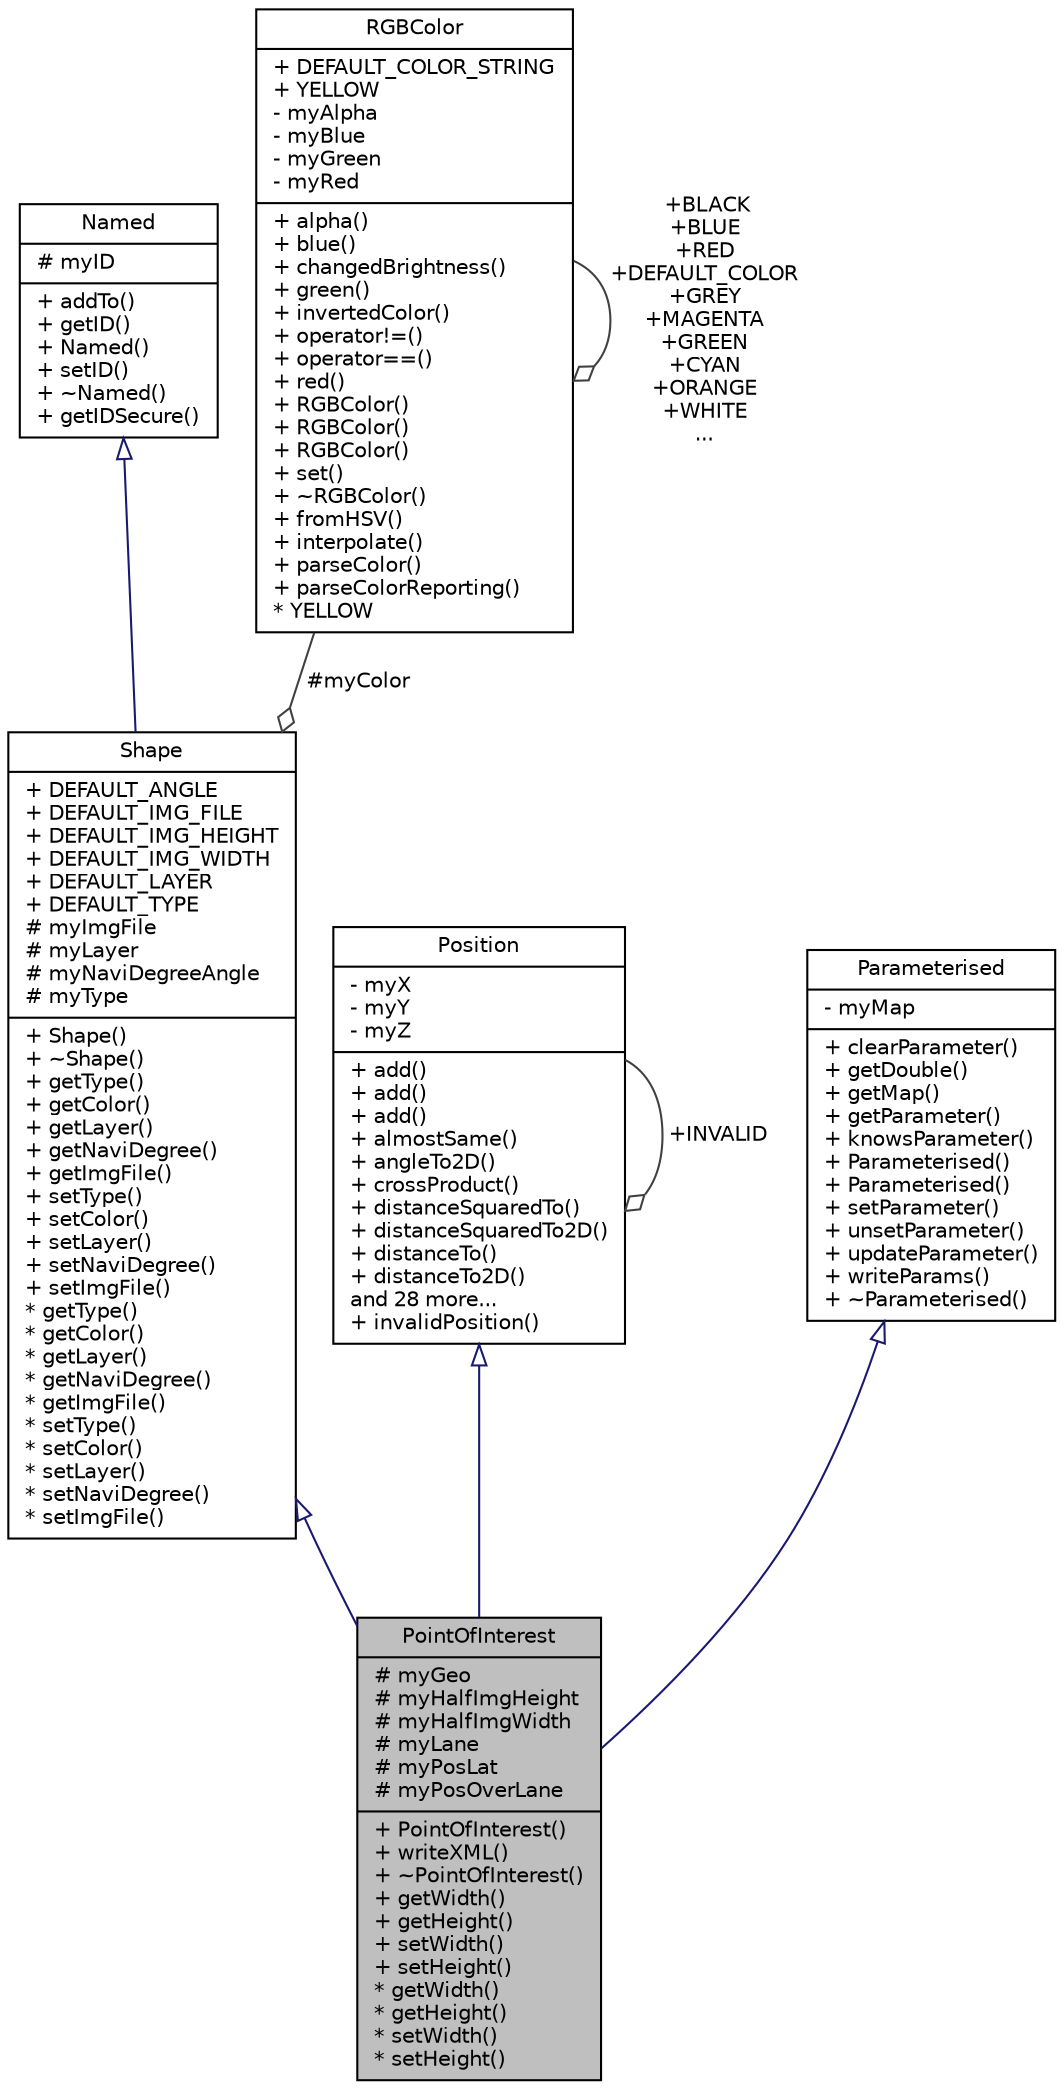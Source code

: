 digraph "PointOfInterest"
{
  edge [fontname="Helvetica",fontsize="10",labelfontname="Helvetica",labelfontsize="10"];
  node [fontname="Helvetica",fontsize="10",shape=record];
  Node8 [label="{PointOfInterest\n|# myGeo\l# myHalfImgHeight\l# myHalfImgWidth\l# myLane\l# myPosLat\l# myPosOverLane\l|+ PointOfInterest()\l+ writeXML()\l+ ~PointOfInterest()\l+ getWidth()\l+ getHeight()\l+ setWidth()\l+ setHeight()\l* getWidth()\l* getHeight()\l* setWidth()\l* setHeight()\l}",height=0.2,width=0.4,color="black", fillcolor="grey75", style="filled", fontcolor="black"];
  Node9 -> Node8 [dir="back",color="midnightblue",fontsize="10",style="solid",arrowtail="onormal",fontname="Helvetica"];
  Node9 [label="{Shape\n|+ DEFAULT_ANGLE\l+ DEFAULT_IMG_FILE\l+ DEFAULT_IMG_HEIGHT\l+ DEFAULT_IMG_WIDTH\l+ DEFAULT_LAYER\l+ DEFAULT_TYPE\l# myImgFile\l# myLayer\l# myNaviDegreeAngle\l# myType\l|+ Shape()\l+ ~Shape()\l+ getType()\l+ getColor()\l+ getLayer()\l+ getNaviDegree()\l+ getImgFile()\l+ setType()\l+ setColor()\l+ setLayer()\l+ setNaviDegree()\l+ setImgFile()\l* getType()\l* getColor()\l* getLayer()\l* getNaviDegree()\l* getImgFile()\l* setType()\l* setColor()\l* setLayer()\l* setNaviDegree()\l* setImgFile()\l}",height=0.2,width=0.4,color="black", fillcolor="white", style="filled",URL="$d7/da7/class_shape.html",tooltip="A 2D- or 3D-Shape. "];
  Node10 -> Node9 [dir="back",color="midnightblue",fontsize="10",style="solid",arrowtail="onormal",fontname="Helvetica"];
  Node10 [label="{Named\n|# myID\l|+ addTo()\l+ getID()\l+ Named()\l+ setID()\l+ ~Named()\l+ getIDSecure()\l}",height=0.2,width=0.4,color="black", fillcolor="white", style="filled",URL="$d5/dbf/class_named.html",tooltip="Base class for objects which have an id. "];
  Node11 -> Node9 [color="grey25",fontsize="10",style="solid",label=" #myColor" ,arrowhead="odiamond",fontname="Helvetica"];
  Node11 [label="{RGBColor\n|+ DEFAULT_COLOR_STRING\l+ YELLOW\l- myAlpha\l- myBlue\l- myGreen\l- myRed\l|+ alpha()\l+ blue()\l+ changedBrightness()\l+ green()\l+ invertedColor()\l+ operator!=()\l+ operator==()\l+ red()\l+ RGBColor()\l+ RGBColor()\l+ RGBColor()\l+ set()\l+ ~RGBColor()\l+ fromHSV()\l+ interpolate()\l+ parseColor()\l+ parseColorReporting()\l* YELLOW\l}",height=0.2,width=0.4,color="black", fillcolor="white", style="filled",URL="$da/da9/class_r_g_b_color.html"];
  Node11 -> Node11 [color="grey25",fontsize="10",style="solid",label=" +BLACK\n+BLUE\n+RED\n+DEFAULT_COLOR\n+GREY\n+MAGENTA\n+GREEN\n+CYAN\n+ORANGE\n+WHITE\n..." ,arrowhead="odiamond",fontname="Helvetica"];
  Node12 -> Node8 [dir="back",color="midnightblue",fontsize="10",style="solid",arrowtail="onormal",fontname="Helvetica"];
  Node12 [label="{Position\n|- myX\l- myY\l- myZ\l|+ add()\l+ add()\l+ add()\l+ almostSame()\l+ angleTo2D()\l+ crossProduct()\l+ distanceSquaredTo()\l+ distanceSquaredTo2D()\l+ distanceTo()\l+ distanceTo2D()\land 28 more...\l+ invalidPosition()\l}",height=0.2,width=0.4,color="black", fillcolor="white", style="filled",URL="$d7/d3b/class_position.html",tooltip="A point in 2D or 3D with translation and scaling methods. "];
  Node12 -> Node12 [color="grey25",fontsize="10",style="solid",label=" +INVALID" ,arrowhead="odiamond",fontname="Helvetica"];
  Node13 -> Node8 [dir="back",color="midnightblue",fontsize="10",style="solid",arrowtail="onormal",fontname="Helvetica"];
  Node13 [label="{Parameterised\n|- myMap\l|+ clearParameter()\l+ getDouble()\l+ getMap()\l+ getParameter()\l+ knowsParameter()\l+ Parameterised()\l+ Parameterised()\l+ setParameter()\l+ unsetParameter()\l+ updateParameter()\l+ writeParams()\l+ ~Parameterised()\l}",height=0.2,width=0.4,color="black", fillcolor="white", style="filled",URL="$d7/dc7/class_parameterised.html",tooltip="An upper class for objects with additional parameters. "];
}
